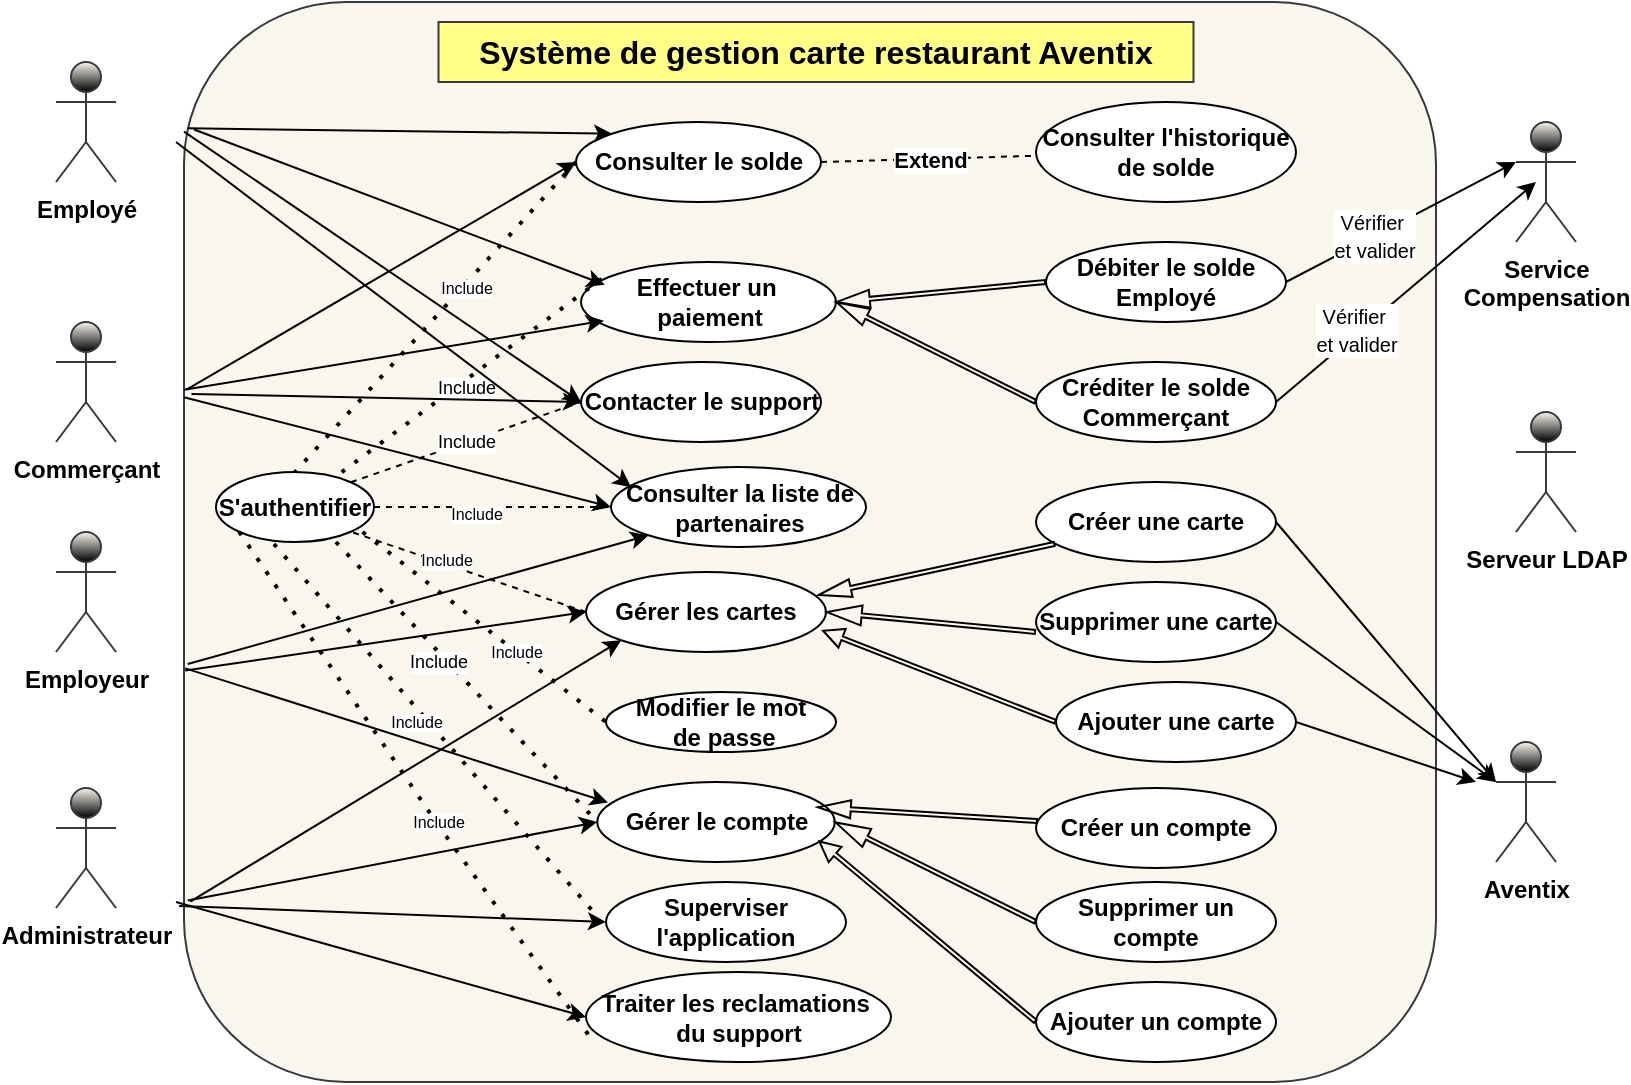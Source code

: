 <mxfile version="26.0.11">
  <diagram name="Page-1" id="EEWq-LYywZsjr-8HUKzn">
    <mxGraphModel dx="1050" dy="566" grid="1" gridSize="10" guides="1" tooltips="1" connect="1" arrows="1" fold="1" page="1" pageScale="1" pageWidth="827" pageHeight="1169" background="none" math="0" shadow="0">
      <root>
        <mxCell id="0" />
        <mxCell id="1" parent="0" />
        <mxCell id="HrDyO8nvaBUC3kqXnFug-1" value="" style="rounded=1;whiteSpace=wrap;html=1;fillColor=#f9f7ed;strokeColor=#36393d;fontStyle=1" parent="1" vertex="1">
          <mxGeometry x="104" y="10" width="626" height="540" as="geometry" />
        </mxCell>
        <mxCell id="lXcPuruQBqpot0zOTHIt-2" value="Employé" style="shape=umlActor;verticalLabelPosition=bottom;verticalAlign=top;html=1;outlineConnect=0;fillColor=#f9f7ed;strokeColor=#36393D;fontStyle=1;gradientColor=default;" parent="1" vertex="1">
          <mxGeometry x="40" y="40" width="30" height="60" as="geometry" />
        </mxCell>
        <mxCell id="lXcPuruQBqpot0zOTHIt-3" value="&lt;div&gt;Commerçant&lt;/div&gt;" style="shape=umlActor;verticalLabelPosition=bottom;verticalAlign=top;html=1;outlineConnect=0;fillColor=#f9f7ed;strokeColor=#36393d;fontStyle=1;gradientColor=default;" parent="1" vertex="1">
          <mxGeometry x="40" y="170" width="30" height="60" as="geometry" />
        </mxCell>
        <mxCell id="f-XQC71uX94ksuNOsDdL-1" value="&lt;div&gt;&lt;span&gt;Effectuer un&amp;nbsp;&lt;/span&gt;&lt;/div&gt;&lt;div&gt;&lt;span&gt;paiement &lt;/span&gt;&lt;/div&gt;" style="ellipse;whiteSpace=wrap;html=1;fontStyle=1" vertex="1" parent="1">
          <mxGeometry x="302.5" y="140" width="127.5" height="40" as="geometry" />
        </mxCell>
        <mxCell id="f-XQC71uX94ksuNOsDdL-2" value="&lt;span&gt;Gérer le compte&lt;/span&gt;" style="ellipse;whiteSpace=wrap;html=1;fontStyle=1" vertex="1" parent="1">
          <mxGeometry x="310.63" y="400" width="118.75" height="40" as="geometry" />
        </mxCell>
        <mxCell id="f-XQC71uX94ksuNOsDdL-3" value="S&#39;authentifier" style="ellipse;whiteSpace=wrap;html=1;fontStyle=1" vertex="1" parent="1">
          <mxGeometry x="120" y="245" width="79" height="35" as="geometry" />
        </mxCell>
        <mxCell id="f-XQC71uX94ksuNOsDdL-4" value="&lt;span&gt;Gérer les cartes&lt;/span&gt;" style="ellipse;whiteSpace=wrap;html=1;fontStyle=1" vertex="1" parent="1">
          <mxGeometry x="305" y="295" width="120" height="40" as="geometry" />
        </mxCell>
        <mxCell id="f-XQC71uX94ksuNOsDdL-5" value="Employeur" style="shape=umlActor;verticalLabelPosition=bottom;verticalAlign=top;html=1;fillColor=#f9f7ed;strokeColor=#36393d;fontStyle=1;gradientColor=default;" vertex="1" parent="1">
          <mxGeometry x="40" y="275" width="30" height="60" as="geometry" />
        </mxCell>
        <mxCell id="f-XQC71uX94ksuNOsDdL-6" value="Administrateur" style="shape=umlActor;verticalLabelPosition=bottom;verticalAlign=top;html=1;outlineConnect=0;fillColor=#f9f7ed;strokeColor=#36393d;fontStyle=1;gradientColor=default;" vertex="1" parent="1">
          <mxGeometry x="40" y="403" width="30" height="60" as="geometry" />
        </mxCell>
        <mxCell id="f-XQC71uX94ksuNOsDdL-7" value="&lt;span&gt;Consulter le solde&lt;/span&gt;" style="ellipse;whiteSpace=wrap;html=1;fontStyle=1" vertex="1" parent="1">
          <mxGeometry x="300" y="70" width="122.5" height="40" as="geometry" />
        </mxCell>
        <mxCell id="f-XQC71uX94ksuNOsDdL-8" value="" style="endArrow=none;dashed=1;html=1;dashPattern=1 3;strokeWidth=2;rounded=0;exitX=0.081;exitY=0.21;exitDx=0;exitDy=0;exitPerimeter=0;fontStyle=1" edge="1" parent="1" source="f-XQC71uX94ksuNOsDdL-1" target="f-XQC71uX94ksuNOsDdL-3">
          <mxGeometry width="50" height="50" relative="1" as="geometry">
            <mxPoint x="429" y="330" as="sourcePoint" />
            <mxPoint x="479" y="280" as="targetPoint" />
          </mxGeometry>
        </mxCell>
        <mxCell id="f-XQC71uX94ksuNOsDdL-14" value="Include" style="edgeLabel;html=1;align=center;verticalAlign=middle;resizable=0;points=[];fontStyle=0;fontSize=9;" vertex="1" connectable="0" parent="f-XQC71uX94ksuNOsDdL-8">
          <mxGeometry x="-0.049" y="1" relative="1" as="geometry">
            <mxPoint x="-5" y="6" as="offset" />
          </mxGeometry>
        </mxCell>
        <mxCell id="f-XQC71uX94ksuNOsDdL-9" value="" style="endArrow=none;dashed=1;html=1;rounded=0;entryX=1;entryY=1;entryDx=0;entryDy=0;exitX=0;exitY=0.5;exitDx=0;exitDy=0;fontStyle=1" edge="1" parent="1" source="f-XQC71uX94ksuNOsDdL-4" target="f-XQC71uX94ksuNOsDdL-3">
          <mxGeometry width="50" height="50" relative="1" as="geometry">
            <mxPoint x="409" y="431" as="sourcePoint" />
            <mxPoint x="212.772" y="308.358" as="targetPoint" />
          </mxGeometry>
        </mxCell>
        <mxCell id="f-XQC71uX94ksuNOsDdL-15" value="Include" style="edgeLabel;html=1;align=center;verticalAlign=middle;resizable=0;points=[];fontStyle=0;fontSize=8;" vertex="1" connectable="0" parent="f-XQC71uX94ksuNOsDdL-9">
          <mxGeometry x="0.197" y="-2" relative="1" as="geometry">
            <mxPoint as="offset" />
          </mxGeometry>
        </mxCell>
        <mxCell id="f-XQC71uX94ksuNOsDdL-10" value="" style="endArrow=none;dashed=1;html=1;dashPattern=1 3;strokeWidth=2;rounded=0;entryX=0.5;entryY=0;entryDx=0;entryDy=0;exitX=0;exitY=0.5;exitDx=0;exitDy=0;fontStyle=1" edge="1" parent="1" source="f-XQC71uX94ksuNOsDdL-7" target="f-XQC71uX94ksuNOsDdL-3">
          <mxGeometry width="50" height="50" relative="1" as="geometry">
            <mxPoint x="327.86" y="144.68" as="sourcePoint" />
            <mxPoint x="189.996" y="269.996" as="targetPoint" />
          </mxGeometry>
        </mxCell>
        <mxCell id="f-XQC71uX94ksuNOsDdL-13" value="Include" style="edgeLabel;html=1;align=center;verticalAlign=middle;resizable=0;points=[];fontStyle=0;fontSize=8;" vertex="1" connectable="0" parent="f-XQC71uX94ksuNOsDdL-10">
          <mxGeometry x="0.007" relative="1" as="geometry">
            <mxPoint x="16" y="-15" as="offset" />
          </mxGeometry>
        </mxCell>
        <mxCell id="f-XQC71uX94ksuNOsDdL-11" value="" style="endArrow=none;dashed=1;html=1;dashPattern=1 3;strokeWidth=2;rounded=0;exitX=0.759;exitY=1;exitDx=0;exitDy=0;entryX=0;entryY=0.5;entryDx=0;entryDy=0;exitPerimeter=0;fontStyle=1" edge="1" parent="1" source="f-XQC71uX94ksuNOsDdL-3" target="f-XQC71uX94ksuNOsDdL-2">
          <mxGeometry width="50" height="50" relative="1" as="geometry">
            <mxPoint x="439" y="340" as="sourcePoint" />
            <mxPoint x="469" y="322" as="targetPoint" />
          </mxGeometry>
        </mxCell>
        <mxCell id="f-XQC71uX94ksuNOsDdL-12" value="Include" style="edgeLabel;html=1;align=center;verticalAlign=middle;resizable=0;points=[];fontStyle=0;fontSize=9;" vertex="1" connectable="0" parent="f-XQC71uX94ksuNOsDdL-11">
          <mxGeometry x="-0.013" y="6" relative="1" as="geometry">
            <mxPoint x="-18" y="-5" as="offset" />
          </mxGeometry>
        </mxCell>
        <mxCell id="f-XQC71uX94ksuNOsDdL-19" value="&lt;div&gt;Service&lt;/div&gt;&lt;div&gt;Compensation&lt;/div&gt;" style="shape=umlActor;verticalLabelPosition=bottom;verticalAlign=top;html=1;outlineConnect=0;fillColor=#F9F7ED;strokeColor=#36393d;fontStyle=1;strokeWidth=1;gradientColor=default;" vertex="1" parent="1">
          <mxGeometry x="770" y="70" width="30" height="60" as="geometry" />
        </mxCell>
        <mxCell id="f-XQC71uX94ksuNOsDdL-20" value="" style="endArrow=none;dashed=1;html=1;rounded=0;exitX=1;exitY=0.5;exitDx=0;exitDy=0;fontStyle=1" edge="1" parent="1" source="f-XQC71uX94ksuNOsDdL-7" target="f-XQC71uX94ksuNOsDdL-21">
          <mxGeometry width="50" height="50" relative="1" as="geometry">
            <mxPoint x="390" y="320" as="sourcePoint" />
            <mxPoint x="440" y="270" as="targetPoint" />
          </mxGeometry>
        </mxCell>
        <mxCell id="f-XQC71uX94ksuNOsDdL-23" value="Extend" style="edgeLabel;html=1;align=center;verticalAlign=middle;resizable=0;points=[];fontStyle=1" vertex="1" connectable="0" parent="f-XQC71uX94ksuNOsDdL-20">
          <mxGeometry x="0.003" relative="1" as="geometry">
            <mxPoint as="offset" />
          </mxGeometry>
        </mxCell>
        <mxCell id="f-XQC71uX94ksuNOsDdL-21" value="Consulter l&#39;historique de solde" style="ellipse;whiteSpace=wrap;html=1;fontStyle=1" vertex="1" parent="1">
          <mxGeometry x="530" y="60" width="130" height="50" as="geometry" />
        </mxCell>
        <mxCell id="f-XQC71uX94ksuNOsDdL-25" value="Créer une carte " style="ellipse;whiteSpace=wrap;html=1;fontStyle=1" vertex="1" parent="1">
          <mxGeometry x="530" y="250" width="120" height="40" as="geometry" />
        </mxCell>
        <mxCell id="f-XQC71uX94ksuNOsDdL-26" value="" style="shape=flexArrow;endArrow=classic;html=1;rounded=0;width=2;endSize=5.14;endWidth=6;entryX=0.965;entryY=0.29;entryDx=0;entryDy=0;fontStyle=1;entryPerimeter=0;" edge="1" parent="1" source="f-XQC71uX94ksuNOsDdL-25" target="f-XQC71uX94ksuNOsDdL-4">
          <mxGeometry width="50" height="50" relative="1" as="geometry">
            <mxPoint x="522.66" y="400" as="sourcePoint" />
            <mxPoint x="430" y="470" as="targetPoint" />
            <Array as="points" />
          </mxGeometry>
        </mxCell>
        <mxCell id="f-XQC71uX94ksuNOsDdL-27" value="Supprimer une carte" style="ellipse;whiteSpace=wrap;html=1;fontStyle=1" vertex="1" parent="1">
          <mxGeometry x="530" y="300" width="120" height="40" as="geometry" />
        </mxCell>
        <mxCell id="f-XQC71uX94ksuNOsDdL-28" value="Ajouter une carte" style="ellipse;whiteSpace=wrap;html=1;fontStyle=1" vertex="1" parent="1">
          <mxGeometry x="540" y="350" width="120" height="40" as="geometry" />
        </mxCell>
        <mxCell id="f-XQC71uX94ksuNOsDdL-29" value="" style="shape=flexArrow;endArrow=classic;html=1;rounded=0;width=2;endSize=5.46;exitX=0;exitY=0.5;exitDx=0;exitDy=0;endWidth=7;fontStyle=1;entryX=1;entryY=0.5;entryDx=0;entryDy=0;" edge="1" parent="1" target="f-XQC71uX94ksuNOsDdL-4">
          <mxGeometry width="50" height="50" relative="1" as="geometry">
            <mxPoint x="530" y="325" as="sourcePoint" />
            <mxPoint x="430" y="340" as="targetPoint" />
            <Array as="points" />
          </mxGeometry>
        </mxCell>
        <mxCell id="f-XQC71uX94ksuNOsDdL-30" value="" style="shape=flexArrow;endArrow=classic;html=1;rounded=0;width=2;endSize=3.07;exitX=0;exitY=0.5;exitDx=0;exitDy=0;endWidth=7;entryX=0.984;entryY=0.73;entryDx=0;entryDy=0;entryPerimeter=0;fontStyle=1" edge="1" parent="1" source="f-XQC71uX94ksuNOsDdL-28" target="f-XQC71uX94ksuNOsDdL-4">
          <mxGeometry width="50" height="50" relative="1" as="geometry">
            <mxPoint x="565.66" y="377" as="sourcePoint" />
            <mxPoint x="420" y="320" as="targetPoint" />
            <Array as="points" />
          </mxGeometry>
        </mxCell>
        <mxCell id="f-XQC71uX94ksuNOsDdL-33" value="Créer un compte" style="ellipse;whiteSpace=wrap;html=1;fontStyle=1" vertex="1" parent="1">
          <mxGeometry x="530" y="403" width="120" height="40" as="geometry" />
        </mxCell>
        <mxCell id="f-XQC71uX94ksuNOsDdL-34" value="" style="shape=flexArrow;endArrow=classic;html=1;rounded=0;width=2;endSize=5.14;endWidth=6;entryX=0.925;entryY=0.315;entryDx=0;entryDy=0;fontStyle=1;entryPerimeter=0;" edge="1" parent="1" source="f-XQC71uX94ksuNOsDdL-33" target="f-XQC71uX94ksuNOsDdL-2">
          <mxGeometry width="50" height="50" relative="1" as="geometry">
            <mxPoint x="500" y="523" as="sourcePoint" />
            <mxPoint x="430" y="460" as="targetPoint" />
            <Array as="points" />
          </mxGeometry>
        </mxCell>
        <mxCell id="f-XQC71uX94ksuNOsDdL-35" value="Supprimer un compte" style="ellipse;whiteSpace=wrap;html=1;fontStyle=1" vertex="1" parent="1">
          <mxGeometry x="530" y="450" width="120" height="40" as="geometry" />
        </mxCell>
        <mxCell id="f-XQC71uX94ksuNOsDdL-36" value="Ajouter un compte" style="ellipse;whiteSpace=wrap;html=1;fontStyle=1" vertex="1" parent="1">
          <mxGeometry x="530" y="500" width="120" height="40" as="geometry" />
        </mxCell>
        <mxCell id="f-XQC71uX94ksuNOsDdL-37" value="" style="shape=flexArrow;endArrow=classic;html=1;rounded=0;width=2;endSize=5.46;exitX=0;exitY=0.5;exitDx=0;exitDy=0;endWidth=7;entryX=1;entryY=0.5;entryDx=0;entryDy=0;fontStyle=1" edge="1" parent="1" source="f-XQC71uX94ksuNOsDdL-35" target="f-XQC71uX94ksuNOsDdL-2">
          <mxGeometry width="50" height="50" relative="1" as="geometry">
            <mxPoint x="533" y="490" as="sourcePoint" />
            <mxPoint x="440" y="473" as="targetPoint" />
            <Array as="points" />
          </mxGeometry>
        </mxCell>
        <mxCell id="f-XQC71uX94ksuNOsDdL-38" value="" style="shape=flexArrow;endArrow=classic;html=1;rounded=0;entryX=0.932;entryY=0.735;entryDx=0;entryDy=0;width=2;endSize=3.07;exitX=0;exitY=0.5;exitDx=0;exitDy=0;endWidth=7;fontStyle=1;entryPerimeter=0;" edge="1" parent="1" source="f-XQC71uX94ksuNOsDdL-36" target="f-XQC71uX94ksuNOsDdL-2">
          <mxGeometry width="50" height="50" relative="1" as="geometry">
            <mxPoint x="543" y="500" as="sourcePoint" />
            <mxPoint x="437" y="479" as="targetPoint" />
            <Array as="points" />
          </mxGeometry>
        </mxCell>
        <mxCell id="f-XQC71uX94ksuNOsDdL-43" value="Créditer le solde Commerçant" style="ellipse;whiteSpace=wrap;html=1;fontStyle=1" vertex="1" parent="1">
          <mxGeometry x="530" y="190" width="120" height="40" as="geometry" />
        </mxCell>
        <mxCell id="f-XQC71uX94ksuNOsDdL-44" value="Débiter le solde Employé" style="ellipse;whiteSpace=wrap;html=1;fontStyle=1" vertex="1" parent="1">
          <mxGeometry x="535" y="130" width="120" height="40" as="geometry" />
        </mxCell>
        <mxCell id="f-XQC71uX94ksuNOsDdL-45" value="" style="shape=flexArrow;endArrow=classic;html=1;rounded=0;width=2;endSize=5.14;endWidth=6;exitX=0;exitY=0.5;exitDx=0;exitDy=0;fontStyle=1" edge="1" parent="1" source="f-XQC71uX94ksuNOsDdL-44">
          <mxGeometry width="50" height="50" relative="1" as="geometry">
            <mxPoint x="548.5" y="160" as="sourcePoint" />
            <mxPoint x="430" y="160" as="targetPoint" />
            <Array as="points" />
          </mxGeometry>
        </mxCell>
        <mxCell id="f-XQC71uX94ksuNOsDdL-47" value="" style="shape=flexArrow;endArrow=classic;html=1;rounded=0;width=2;endSize=5.14;endWidth=6;entryX=1;entryY=0.5;entryDx=0;entryDy=0;exitX=0;exitY=0.5;exitDx=0;exitDy=0;fontStyle=1" edge="1" parent="1" source="f-XQC71uX94ksuNOsDdL-43" target="f-XQC71uX94ksuNOsDdL-1">
          <mxGeometry width="50" height="50" relative="1" as="geometry">
            <mxPoint x="540" y="160" as="sourcePoint" />
            <mxPoint x="424" y="191" as="targetPoint" />
            <Array as="points" />
          </mxGeometry>
        </mxCell>
        <mxCell id="f-XQC71uX94ksuNOsDdL-48" value="" style="endArrow=classic;html=1;rounded=0;entryX=0;entryY=0.5;entryDx=0;entryDy=0;exitX=0.003;exitY=0.832;exitDx=0;exitDy=0;exitPerimeter=0;fontStyle=1" edge="1" parent="1" source="HrDyO8nvaBUC3kqXnFug-1" target="f-XQC71uX94ksuNOsDdL-2">
          <mxGeometry width="50" height="50" relative="1" as="geometry">
            <mxPoint x="190" y="500" as="sourcePoint" />
            <mxPoint x="240" y="450" as="targetPoint" />
          </mxGeometry>
        </mxCell>
        <mxCell id="f-XQC71uX94ksuNOsDdL-50" value="" style="endArrow=classic;html=1;rounded=0;entryX=0;entryY=1;entryDx=0;entryDy=0;exitX=0.005;exitY=0.833;exitDx=0;exitDy=0;exitPerimeter=0;fontStyle=1" edge="1" parent="1" source="HrDyO8nvaBUC3kqXnFug-1" target="f-XQC71uX94ksuNOsDdL-4">
          <mxGeometry width="50" height="50" relative="1" as="geometry">
            <mxPoint x="142" y="472" as="sourcePoint" />
            <mxPoint x="300" y="473" as="targetPoint" />
            <Array as="points" />
          </mxGeometry>
        </mxCell>
        <mxCell id="f-XQC71uX94ksuNOsDdL-51" value="" style="endArrow=classic;html=1;rounded=0;entryX=0;entryY=0;entryDx=0;entryDy=0;exitX=0.003;exitY=0.117;exitDx=0;exitDy=0;exitPerimeter=0;fontStyle=1" edge="1" parent="1" source="HrDyO8nvaBUC3kqXnFug-1" target="f-XQC71uX94ksuNOsDdL-7">
          <mxGeometry width="50" height="50" relative="1" as="geometry">
            <mxPoint x="132" y="89.5" as="sourcePoint" />
            <mxPoint x="290" y="90.5" as="targetPoint" />
          </mxGeometry>
        </mxCell>
        <mxCell id="f-XQC71uX94ksuNOsDdL-53" value="&lt;div&gt;Modifier le mot&lt;/div&gt;&lt;div&gt;&amp;nbsp;de passe&lt;/div&gt;" style="ellipse;whiteSpace=wrap;html=1;fontStyle=1" vertex="1" parent="1">
          <mxGeometry x="315" y="355" width="115" height="30" as="geometry" />
        </mxCell>
        <mxCell id="f-XQC71uX94ksuNOsDdL-54" value="" style="endArrow=classic;html=1;rounded=0;exitX=0.008;exitY=0.118;exitDx=0;exitDy=0;exitPerimeter=0;entryX=0.093;entryY=0.285;entryDx=0;entryDy=0;entryPerimeter=0;fontStyle=1" edge="1" parent="1" source="HrDyO8nvaBUC3kqXnFug-1" target="f-XQC71uX94ksuNOsDdL-1">
          <mxGeometry width="50" height="50" relative="1" as="geometry">
            <mxPoint x="122" y="96" as="sourcePoint" />
            <mxPoint x="300" y="190" as="targetPoint" />
          </mxGeometry>
        </mxCell>
        <mxCell id="f-XQC71uX94ksuNOsDdL-55" value="" style="endArrow=classic;html=1;rounded=0;exitX=0;exitY=0.359;exitDx=0;exitDy=0;exitPerimeter=0;fontStyle=1;entryX=0.09;entryY=0.735;entryDx=0;entryDy=0;entryPerimeter=0;" edge="1" parent="1" source="HrDyO8nvaBUC3kqXnFug-1" target="f-XQC71uX94ksuNOsDdL-1">
          <mxGeometry width="50" height="50" relative="1" as="geometry">
            <mxPoint x="120" y="195.5" as="sourcePoint" />
            <mxPoint x="300" y="140" as="targetPoint" />
          </mxGeometry>
        </mxCell>
        <mxCell id="f-XQC71uX94ksuNOsDdL-56" value="" style="endArrow=classic;html=1;rounded=0;entryX=0;entryY=0.5;entryDx=0;entryDy=0;fontStyle=1;exitX=0.002;exitY=0.359;exitDx=0;exitDy=0;exitPerimeter=0;" edge="1" parent="1" source="HrDyO8nvaBUC3kqXnFug-1" target="f-XQC71uX94ksuNOsDdL-7">
          <mxGeometry width="50" height="50" relative="1" as="geometry">
            <mxPoint x="120" y="200" as="sourcePoint" />
            <mxPoint x="310" y="110.5" as="targetPoint" />
          </mxGeometry>
        </mxCell>
        <mxCell id="f-XQC71uX94ksuNOsDdL-57" value="&lt;div&gt;&lt;span&gt;&lt;font&gt;Système de gestion carte restaurant Aventix&lt;/font&gt;&lt;/span&gt;&lt;/div&gt;" style="text;html=1;align=center;verticalAlign=middle;whiteSpace=wrap;rounded=0;fillColor=#ffff88;strokeWidth=1;perimeterSpacing=10;strokeColor=#36393d;fontStyle=1;fontSize=16;" vertex="1" parent="1">
          <mxGeometry x="231.25" y="20" width="377.5" height="30" as="geometry" />
        </mxCell>
        <mxCell id="f-XQC71uX94ksuNOsDdL-60" value="" style="endArrow=none;dashed=1;html=1;dashPattern=1 3;strokeWidth=2;rounded=0;exitX=1;exitY=1;exitDx=0;exitDy=0;entryX=0;entryY=0.5;entryDx=0;entryDy=0;fontStyle=1;" edge="1" parent="1" target="f-XQC71uX94ksuNOsDdL-53">
          <mxGeometry width="50" height="50" relative="1" as="geometry">
            <mxPoint x="193.287" y="275.003" as="sourcePoint" />
            <mxPoint x="310.63" y="375.23" as="targetPoint" />
          </mxGeometry>
        </mxCell>
        <mxCell id="f-XQC71uX94ksuNOsDdL-61" value="Include" style="edgeLabel;html=1;align=center;verticalAlign=middle;resizable=0;points=[];fontStyle=0;fontSize=8;" vertex="1" connectable="0" parent="f-XQC71uX94ksuNOsDdL-60">
          <mxGeometry x="-0.013" y="6" relative="1" as="geometry">
            <mxPoint x="13" y="18" as="offset" />
          </mxGeometry>
        </mxCell>
        <mxCell id="f-XQC71uX94ksuNOsDdL-63" value="" style="endArrow=classic;html=1;rounded=0;fontStyle=1;entryX=0;entryY=0.5;entryDx=0;entryDy=0;exitX=0.001;exitY=0.619;exitDx=0;exitDy=0;exitPerimeter=0;" edge="1" parent="1" source="HrDyO8nvaBUC3kqXnFug-1" target="f-XQC71uX94ksuNOsDdL-4">
          <mxGeometry width="50" height="50" relative="1" as="geometry">
            <mxPoint x="111" y="330" as="sourcePoint" />
            <mxPoint x="300" y="319.5" as="targetPoint" />
          </mxGeometry>
        </mxCell>
        <mxCell id="f-XQC71uX94ksuNOsDdL-64" value="" style="endArrow=classic;html=1;rounded=0;fontStyle=1;entryX=0.045;entryY=0.255;entryDx=0;entryDy=0;entryPerimeter=0;exitX=0.001;exitY=0.617;exitDx=0;exitDy=0;exitPerimeter=0;" edge="1" parent="1" source="HrDyO8nvaBUC3kqXnFug-1" target="f-XQC71uX94ksuNOsDdL-2">
          <mxGeometry width="50" height="50" relative="1" as="geometry">
            <mxPoint x="110" y="330" as="sourcePoint" />
            <mxPoint x="300" y="440" as="targetPoint" />
          </mxGeometry>
        </mxCell>
        <mxCell id="f-XQC71uX94ksuNOsDdL-65" value="Contacter le support " style="ellipse;whiteSpace=wrap;html=1;fontStyle=1" vertex="1" parent="1">
          <mxGeometry x="302.5" y="190" width="120" height="40" as="geometry" />
        </mxCell>
        <mxCell id="f-XQC71uX94ksuNOsDdL-66" value="Superviser l&#39;application " style="ellipse;whiteSpace=wrap;html=1;fontStyle=1" vertex="1" parent="1">
          <mxGeometry x="315" y="450" width="120" height="40" as="geometry" />
        </mxCell>
        <mxCell id="f-XQC71uX94ksuNOsDdL-67" value="Include" style="endArrow=none;dashed=1;html=1;rounded=0;exitX=1;exitY=0;exitDx=0;exitDy=0;fontStyle=0;entryX=0;entryY=0.5;entryDx=0;entryDy=0;fontSize=9;" edge="1" parent="1" source="f-XQC71uX94ksuNOsDdL-3" target="f-XQC71uX94ksuNOsDdL-65">
          <mxGeometry width="50" height="50" relative="1" as="geometry">
            <mxPoint x="249" y="253" as="sourcePoint" />
            <mxPoint x="300" y="230" as="targetPoint" />
          </mxGeometry>
        </mxCell>
        <mxCell id="f-XQC71uX94ksuNOsDdL-71" value="Consulter la liste de partenaires" style="ellipse;whiteSpace=wrap;html=1;fontStyle=1" vertex="1" parent="1">
          <mxGeometry x="317.5" y="242.5" width="127.5" height="40" as="geometry" />
        </mxCell>
        <mxCell id="f-XQC71uX94ksuNOsDdL-73" value="Include" style="endArrow=none;dashed=1;html=1;rounded=0;exitX=1;exitY=0.5;exitDx=0;exitDy=0;fontStyle=0;entryX=0;entryY=0.5;entryDx=0;entryDy=0;fontSize=8;" edge="1" parent="1" source="f-XQC71uX94ksuNOsDdL-3" target="f-XQC71uX94ksuNOsDdL-71">
          <mxGeometry x="-0.143" y="-3" width="50" height="50" relative="1" as="geometry">
            <mxPoint x="259" y="263" as="sourcePoint" />
            <mxPoint x="328" y="251" as="targetPoint" />
            <mxPoint as="offset" />
          </mxGeometry>
        </mxCell>
        <mxCell id="f-XQC71uX94ksuNOsDdL-74" value="" style="endArrow=classic;html=1;rounded=0;entryX=0;entryY=0.5;entryDx=0;entryDy=0;exitX=-0.004;exitY=0.837;exitDx=0;exitDy=0;exitPerimeter=0;fontStyle=1" edge="1" parent="1" source="HrDyO8nvaBUC3kqXnFug-1" target="f-XQC71uX94ksuNOsDdL-66">
          <mxGeometry width="50" height="50" relative="1" as="geometry">
            <mxPoint x="122" y="469" as="sourcePoint" />
            <mxPoint x="320" y="473" as="targetPoint" />
          </mxGeometry>
        </mxCell>
        <mxCell id="f-XQC71uX94ksuNOsDdL-75" value="" style="endArrow=none;dashed=1;html=1;dashPattern=1 3;strokeWidth=2;rounded=0;entryX=0;entryY=0.5;entryDx=0;entryDy=0;fontStyle=1;exitX=0.367;exitY=1.029;exitDx=0;exitDy=0;exitPerimeter=0;" edge="1" parent="1" source="f-XQC71uX94ksuNOsDdL-3">
          <mxGeometry width="50" height="50" relative="1" as="geometry">
            <mxPoint x="170" y="280" as="sourcePoint" />
            <mxPoint x="308.75" y="465" as="targetPoint" />
          </mxGeometry>
        </mxCell>
        <mxCell id="f-XQC71uX94ksuNOsDdL-76" value="Include" style="edgeLabel;html=1;align=center;verticalAlign=middle;resizable=0;points=[];fontStyle=0;fontSize=8;" vertex="1" connectable="0" parent="f-XQC71uX94ksuNOsDdL-75">
          <mxGeometry x="-0.013" y="6" relative="1" as="geometry">
            <mxPoint x="-12" y="2" as="offset" />
          </mxGeometry>
        </mxCell>
        <mxCell id="f-XQC71uX94ksuNOsDdL-77" value="" style="endArrow=classic;html=1;rounded=0;exitX=0;exitY=0.12;exitDx=0;exitDy=0;exitPerimeter=0;entryX=0;entryY=0.5;entryDx=0;entryDy=0;fontStyle=1" edge="1" parent="1" source="HrDyO8nvaBUC3kqXnFug-1" target="f-XQC71uX94ksuNOsDdL-65">
          <mxGeometry width="50" height="50" relative="1" as="geometry">
            <mxPoint x="125" y="84" as="sourcePoint" />
            <mxPoint x="324" y="161" as="targetPoint" />
          </mxGeometry>
        </mxCell>
        <mxCell id="f-XQC71uX94ksuNOsDdL-78" value="" style="endArrow=classic;html=1;rounded=0;exitX=0.006;exitY=0.363;exitDx=0;exitDy=0;exitPerimeter=0;entryX=0;entryY=0.5;entryDx=0;entryDy=0;fontStyle=1" edge="1" parent="1" source="HrDyO8nvaBUC3kqXnFug-1" target="f-XQC71uX94ksuNOsDdL-65">
          <mxGeometry width="50" height="50" relative="1" as="geometry">
            <mxPoint x="135" y="94" as="sourcePoint" />
            <mxPoint x="334" y="171" as="targetPoint" />
          </mxGeometry>
        </mxCell>
        <mxCell id="f-XQC71uX94ksuNOsDdL-79" value="Traiter les reclamations&amp;nbsp; du support" style="ellipse;whiteSpace=wrap;html=1;fontStyle=1" vertex="1" parent="1">
          <mxGeometry x="305" y="495" width="152.5" height="45" as="geometry" />
        </mxCell>
        <mxCell id="f-XQC71uX94ksuNOsDdL-82" value="" style="endArrow=classic;html=1;rounded=0;entryX=0;entryY=0.5;entryDx=0;entryDy=0;fontStyle=1" edge="1" parent="1" target="f-XQC71uX94ksuNOsDdL-79">
          <mxGeometry width="50" height="50" relative="1" as="geometry">
            <mxPoint x="100" y="460" as="sourcePoint" />
            <mxPoint x="325" y="480" as="targetPoint" />
          </mxGeometry>
        </mxCell>
        <mxCell id="f-XQC71uX94ksuNOsDdL-83" value="" style="endArrow=none;dashed=1;html=1;dashPattern=1 3;strokeWidth=2;rounded=0;entryX=0.021;entryY=0.76;entryDx=0;entryDy=0;fontStyle=1;entryPerimeter=0;exitX=0;exitY=1;exitDx=0;exitDy=0;" edge="1" parent="1" source="f-XQC71uX94ksuNOsDdL-3" target="f-XQC71uX94ksuNOsDdL-79">
          <mxGeometry width="50" height="50" relative="1" as="geometry">
            <mxPoint x="165.029" y="285.005" as="sourcePoint" />
            <mxPoint x="318.75" y="475" as="targetPoint" />
            <Array as="points">
              <mxPoint x="230" y="420" />
            </Array>
          </mxGeometry>
        </mxCell>
        <mxCell id="f-XQC71uX94ksuNOsDdL-84" value="Include" style="edgeLabel;html=1;align=center;verticalAlign=middle;resizable=0;points=[];fontStyle=0;fontSize=8;" vertex="1" connectable="0" parent="f-XQC71uX94ksuNOsDdL-83">
          <mxGeometry x="-0.013" y="6" relative="1" as="geometry">
            <mxPoint x="8" y="22" as="offset" />
          </mxGeometry>
        </mxCell>
        <mxCell id="f-XQC71uX94ksuNOsDdL-86" value="" style="endArrow=classic;html=1;rounded=0;entryX=0;entryY=0.5;entryDx=0;entryDy=0;fontStyle=1" edge="1" parent="1">
          <mxGeometry width="50" height="50" relative="1" as="geometry">
            <mxPoint x="100" y="80" as="sourcePoint" />
            <mxPoint x="327.5" y="252.5" as="targetPoint" />
          </mxGeometry>
        </mxCell>
        <mxCell id="f-XQC71uX94ksuNOsDdL-87" value="" style="endArrow=classic;html=1;rounded=0;exitX=0;exitY=0.366;exitDx=0;exitDy=0;exitPerimeter=0;entryX=0;entryY=0.5;entryDx=0;entryDy=0;fontStyle=1" edge="1" parent="1" source="HrDyO8nvaBUC3kqXnFug-1" target="f-XQC71uX94ksuNOsDdL-71">
          <mxGeometry width="50" height="50" relative="1" as="geometry">
            <mxPoint x="129" y="94" as="sourcePoint" />
            <mxPoint x="334" y="171" as="targetPoint" />
          </mxGeometry>
        </mxCell>
        <mxCell id="f-XQC71uX94ksuNOsDdL-88" value="" style="endArrow=classic;html=1;rounded=0;exitX=0.003;exitY=0.613;exitDx=0;exitDy=0;exitPerimeter=0;entryX=0;entryY=1;entryDx=0;entryDy=0;fontStyle=1" edge="1" parent="1" source="HrDyO8nvaBUC3kqXnFug-1" target="f-XQC71uX94ksuNOsDdL-71">
          <mxGeometry width="50" height="50" relative="1" as="geometry">
            <mxPoint x="139" y="104" as="sourcePoint" />
            <mxPoint x="344" y="181" as="targetPoint" />
          </mxGeometry>
        </mxCell>
        <mxCell id="f-XQC71uX94ksuNOsDdL-89" value="&lt;div&gt;Serveur LDAP&lt;/div&gt;" style="shape=umlActor;verticalLabelPosition=bottom;verticalAlign=top;html=1;outlineConnect=0;fillColor=#F9F7ED;strokeColor=#36393d;fontStyle=1;strokeWidth=1;gradientColor=default;" vertex="1" parent="1">
          <mxGeometry x="770" y="215" width="30" height="60" as="geometry" />
        </mxCell>
        <mxCell id="f-XQC71uX94ksuNOsDdL-90" value="" style="endArrow=classic;html=1;rounded=0;entryX=0;entryY=0.333;entryDx=0;entryDy=0;fontStyle=1;entryPerimeter=0;exitX=1;exitY=0.5;exitDx=0;exitDy=0;" edge="1" parent="1" source="f-XQC71uX94ksuNOsDdL-44" target="f-XQC71uX94ksuNOsDdL-19">
          <mxGeometry width="50" height="50" relative="1" as="geometry">
            <mxPoint x="116" y="83" as="sourcePoint" />
            <mxPoint x="328" y="86" as="targetPoint" />
          </mxGeometry>
        </mxCell>
        <mxCell id="f-XQC71uX94ksuNOsDdL-92" value="&lt;div&gt;&lt;font style=&quot;font-size: 10px;&quot;&gt;Vérifier&amp;nbsp;&lt;/font&gt;&lt;/div&gt;&lt;div&gt;&lt;font style=&quot;font-size: 10px;&quot;&gt;et valider&lt;/font&gt;&lt;/div&gt;" style="edgeLabel;html=1;align=center;verticalAlign=middle;resizable=0;points=[];" vertex="1" connectable="0" parent="f-XQC71uX94ksuNOsDdL-90">
          <mxGeometry x="-0.118" y="-3" relative="1" as="geometry">
            <mxPoint x="-8" as="offset" />
          </mxGeometry>
        </mxCell>
        <mxCell id="f-XQC71uX94ksuNOsDdL-91" value="" style="endArrow=classic;html=1;rounded=0;entryX=0;entryY=0.333;entryDx=0;entryDy=0;fontStyle=1;entryPerimeter=0;exitX=1;exitY=0.5;exitDx=0;exitDy=0;" edge="1" parent="1" source="f-XQC71uX94ksuNOsDdL-43">
          <mxGeometry width="50" height="50" relative="1" as="geometry">
            <mxPoint x="665" y="160" as="sourcePoint" />
            <mxPoint x="780" y="100" as="targetPoint" />
          </mxGeometry>
        </mxCell>
        <mxCell id="f-XQC71uX94ksuNOsDdL-94" value="&lt;div&gt;&lt;font style=&quot;font-size: 10px;&quot;&gt;Vérifier&amp;nbsp;&lt;/font&gt;&lt;/div&gt;&lt;div&gt;&lt;font style=&quot;font-size: 10px;&quot;&gt;et valider&lt;/font&gt;&lt;/div&gt;" style="edgeLabel;html=1;align=center;verticalAlign=middle;resizable=0;points=[];" vertex="1" connectable="0" parent="f-XQC71uX94ksuNOsDdL-91">
          <mxGeometry x="-0.368" y="2" relative="1" as="geometry">
            <mxPoint as="offset" />
          </mxGeometry>
        </mxCell>
        <mxCell id="f-XQC71uX94ksuNOsDdL-95" value="Aventix" style="shape=umlActor;verticalLabelPosition=bottom;verticalAlign=top;html=1;outlineConnect=0;fillColor=#F9F7ED;strokeColor=#36393d;fontStyle=1;strokeWidth=1;gradientColor=default;" vertex="1" parent="1">
          <mxGeometry x="760" y="380" width="30" height="60" as="geometry" />
        </mxCell>
        <mxCell id="f-XQC71uX94ksuNOsDdL-97" value="" style="endArrow=classic;html=1;rounded=0;entryX=0;entryY=0.333;entryDx=0;entryDy=0;fontStyle=1;entryPerimeter=0;exitX=1;exitY=0.5;exitDx=0;exitDy=0;" edge="1" parent="1" source="f-XQC71uX94ksuNOsDdL-25" target="f-XQC71uX94ksuNOsDdL-95">
          <mxGeometry width="50" height="50" relative="1" as="geometry">
            <mxPoint x="660" y="220" as="sourcePoint" />
            <mxPoint x="790" y="110" as="targetPoint" />
            <Array as="points">
              <mxPoint x="760" y="400" />
            </Array>
          </mxGeometry>
        </mxCell>
        <mxCell id="f-XQC71uX94ksuNOsDdL-99" value="" style="endArrow=classic;html=1;rounded=0;fontStyle=1;exitX=1;exitY=0.5;exitDx=0;exitDy=0;" edge="1" parent="1" source="f-XQC71uX94ksuNOsDdL-28">
          <mxGeometry width="50" height="50" relative="1" as="geometry">
            <mxPoint x="660" y="280" as="sourcePoint" />
            <mxPoint x="750" y="400" as="targetPoint" />
          </mxGeometry>
        </mxCell>
        <mxCell id="f-XQC71uX94ksuNOsDdL-100" value="" style="endArrow=classic;html=1;rounded=0;fontStyle=1;exitX=1;exitY=0.5;exitDx=0;exitDy=0;" edge="1" parent="1" source="f-XQC71uX94ksuNOsDdL-27">
          <mxGeometry width="50" height="50" relative="1" as="geometry">
            <mxPoint x="670" y="290" as="sourcePoint" />
            <mxPoint x="760" y="400" as="targetPoint" />
          </mxGeometry>
        </mxCell>
      </root>
    </mxGraphModel>
  </diagram>
</mxfile>
